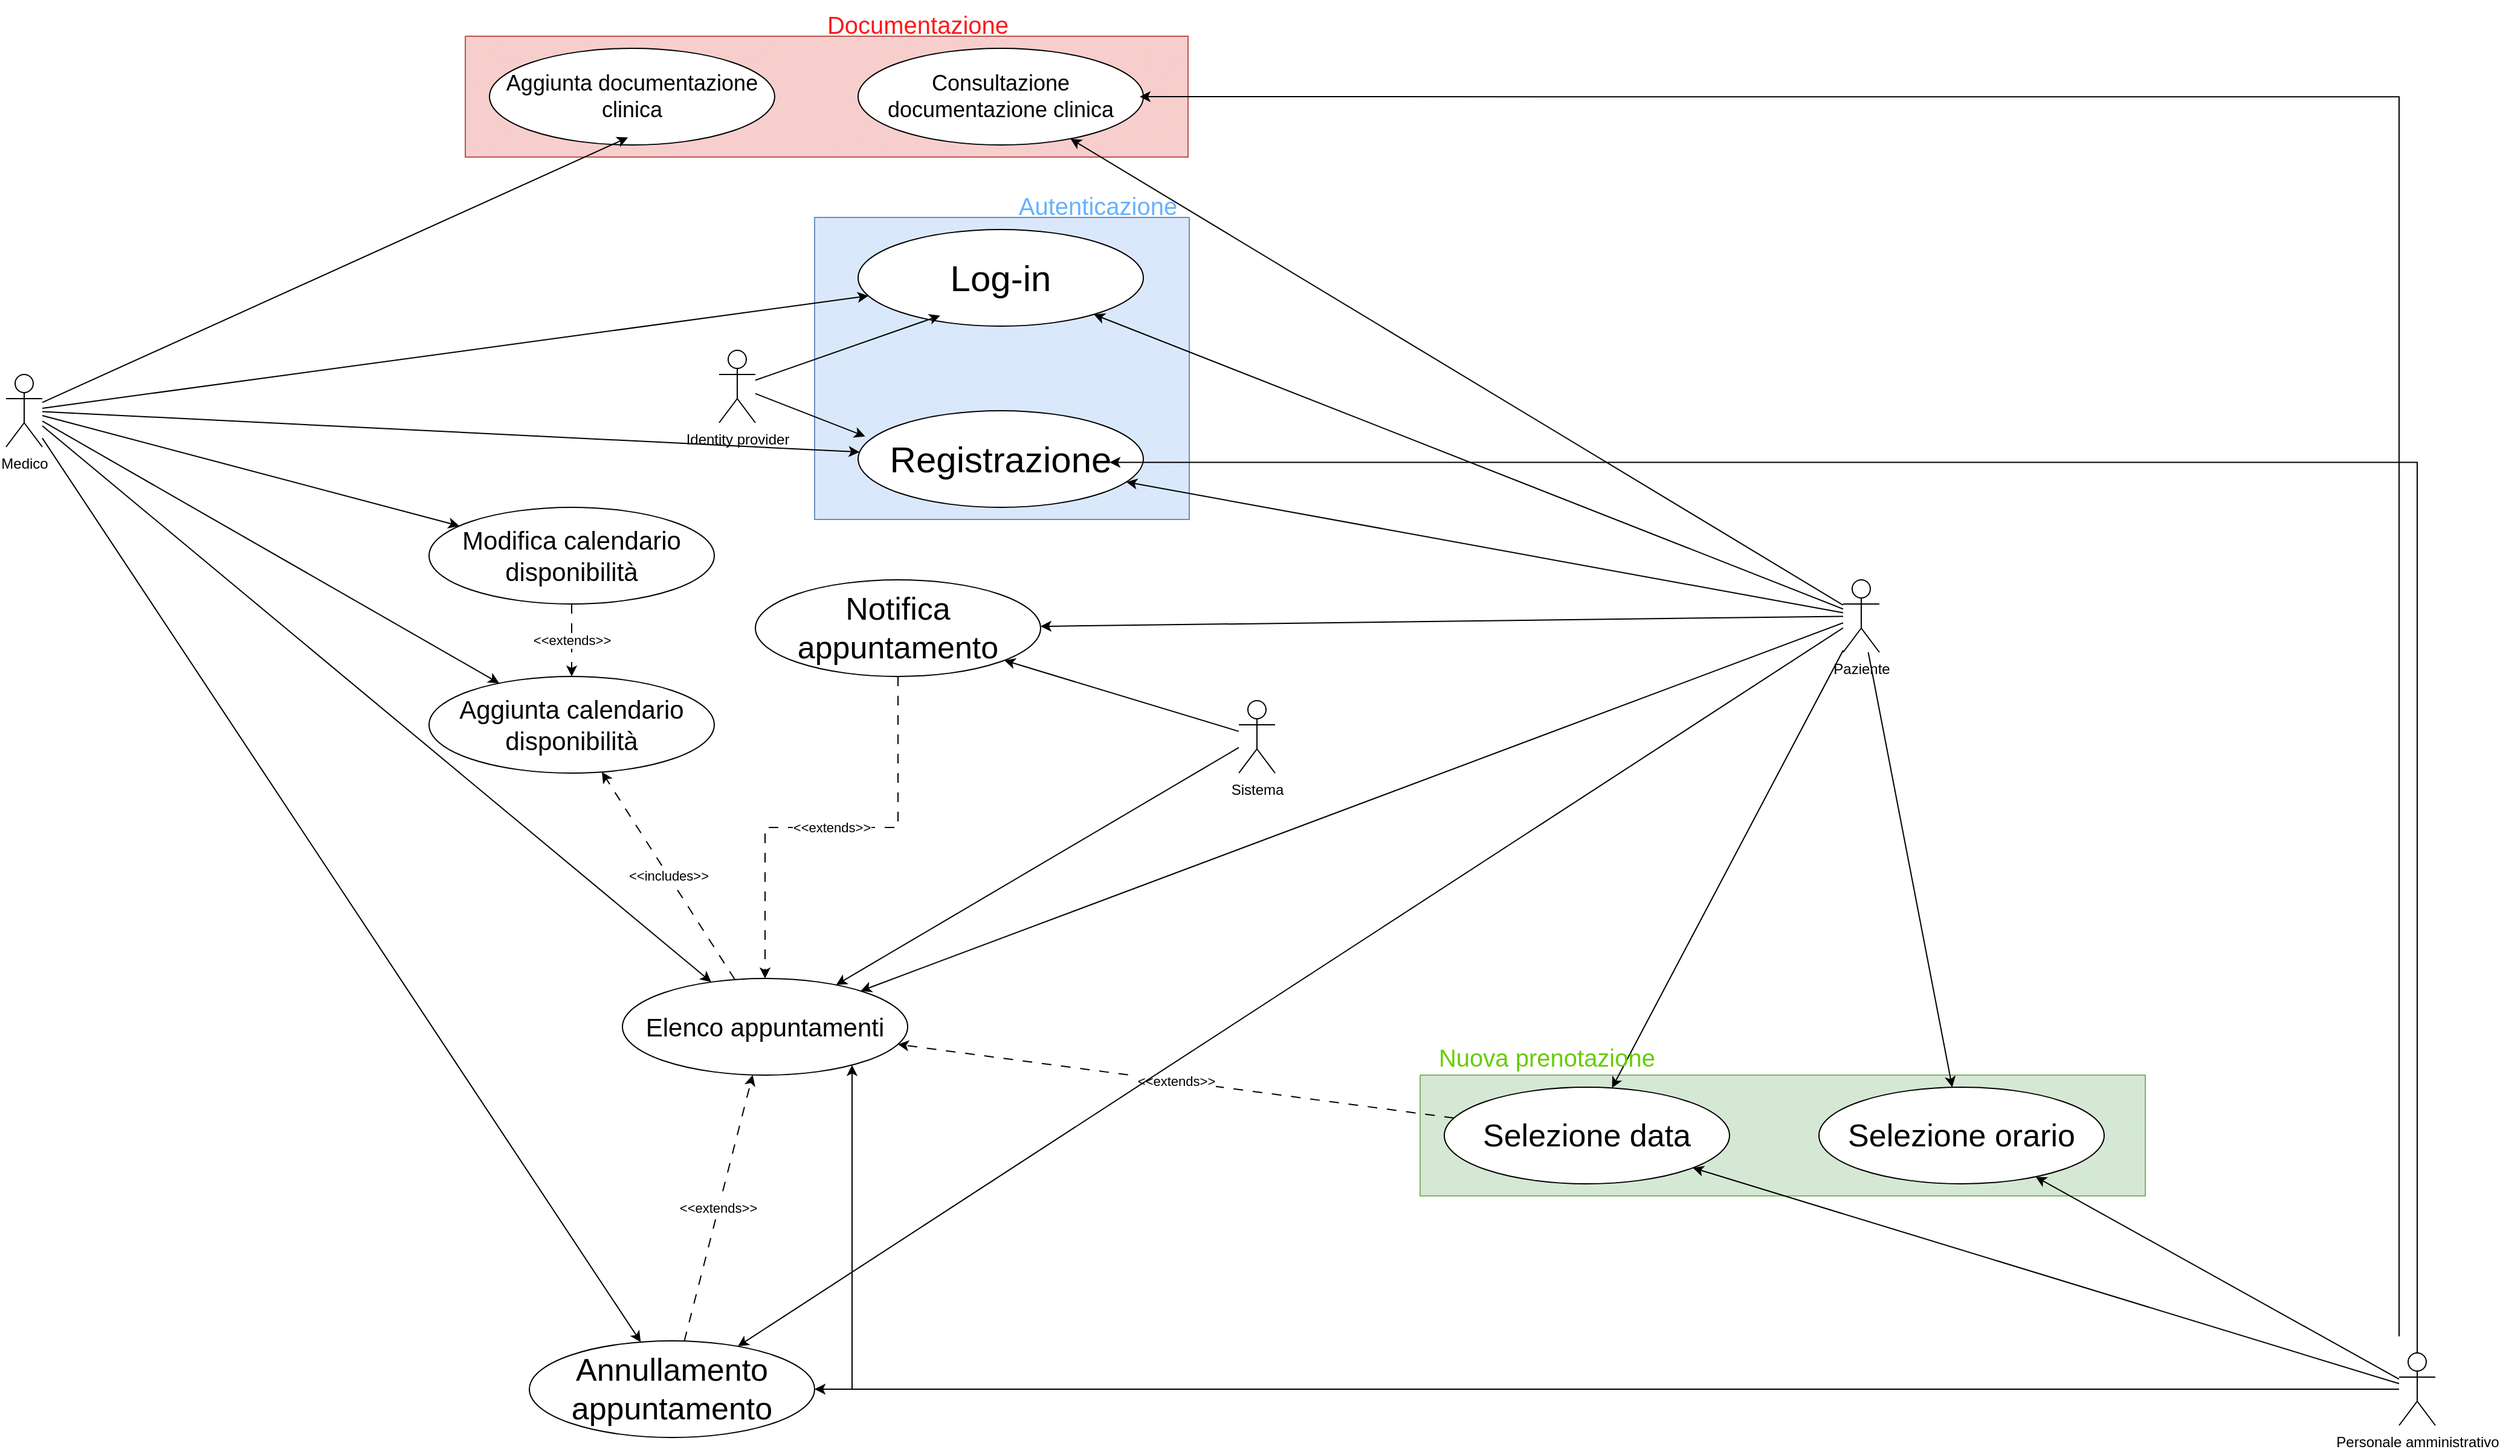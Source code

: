 <mxfile version="26.0.9" pages="5">
  <diagram name="caseUse" id="5YOeRWbkEh5e2hR78IlF">
    <mxGraphModel dx="3553" dy="2009" grid="1" gridSize="10" guides="1" tooltips="1" connect="1" arrows="1" fold="1" page="1" pageScale="1" pageWidth="827" pageHeight="1169" math="0" shadow="0">
      <root>
        <mxCell id="0" />
        <mxCell id="1" parent="0" />
        <mxCell id="IiBZoTL9Ih3Omkv4S0Ro-1" value="" style="verticalLabelPosition=bottom;verticalAlign=top;html=1;shape=mxgraph.basic.patternFillRect;fillStyle=diag;step=5;fillStrokeWidth=0.2;fillStrokeColor=#dddddd;fillColor=#dae8fc;strokeColor=#6c8ebf;direction=south;" parent="1" vertex="1">
          <mxGeometry x="259" y="180" width="310" height="250" as="geometry" />
        </mxCell>
        <mxCell id="IiBZoTL9Ih3Omkv4S0Ro-2" value="" style="verticalLabelPosition=bottom;verticalAlign=top;html=1;shape=mxgraph.basic.patternFillRect;fillStyle=diag;step=5;fillStrokeWidth=0.2;fillStrokeColor=#dddddd;fillColor=#f8cecc;strokeColor=#b85450;" parent="1" vertex="1">
          <mxGeometry x="-30" y="30" width="598" height="100" as="geometry" />
        </mxCell>
        <mxCell id="IiBZoTL9Ih3Omkv4S0Ro-3" value="" style="verticalLabelPosition=bottom;verticalAlign=top;html=1;shape=mxgraph.basic.patternFillRect;fillStyle=diag;step=5;fillStrokeWidth=0.2;fillStrokeColor=#dddddd;fillColor=#d5e8d4;strokeColor=#82b366;" parent="1" vertex="1">
          <mxGeometry x="760" y="890" width="600" height="100" as="geometry" />
        </mxCell>
        <mxCell id="IiBZoTL9Ih3Omkv4S0Ro-4" value="&lt;font style=&quot;font-size: 30px;&quot;&gt;Registrazione&lt;/font&gt;" style="ellipse;whiteSpace=wrap;html=1;" parent="1" vertex="1">
          <mxGeometry x="295" y="340" width="236" height="80" as="geometry" />
        </mxCell>
        <mxCell id="IiBZoTL9Ih3Omkv4S0Ro-5" value="&lt;font style=&quot;font-size: 30px;&quot;&gt;Log-in&lt;/font&gt;" style="ellipse;whiteSpace=wrap;html=1;" parent="1" vertex="1">
          <mxGeometry x="295" y="190" width="236" height="80" as="geometry" />
        </mxCell>
        <mxCell id="IiBZoTL9Ih3Omkv4S0Ro-6" value="&amp;lt;&amp;lt;extends&amp;gt;&amp;gt;" style="rounded=0;orthogonalLoop=1;jettySize=auto;html=1;dashed=1;dashPattern=8 8;" parent="1" source="IiBZoTL9Ih3Omkv4S0Ro-7" target="IiBZoTL9Ih3Omkv4S0Ro-17" edge="1">
          <mxGeometry relative="1" as="geometry" />
        </mxCell>
        <mxCell id="IiBZoTL9Ih3Omkv4S0Ro-7" value="&lt;font style=&quot;font-size: 26px;&quot;&gt;Selezione data&lt;/font&gt;" style="ellipse;whiteSpace=wrap;html=1;" parent="1" vertex="1">
          <mxGeometry x="780" y="900" width="236" height="80" as="geometry" />
        </mxCell>
        <mxCell id="IiBZoTL9Ih3Omkv4S0Ro-8" value="&lt;font style=&quot;font-size: 21px;&quot;&gt;Aggiunta calendario disponibilità&lt;/font&gt;" style="ellipse;whiteSpace=wrap;html=1;" parent="1" vertex="1">
          <mxGeometry x="-60" y="560" width="236" height="80" as="geometry" />
        </mxCell>
        <mxCell id="IiBZoTL9Ih3Omkv4S0Ro-9" value="&amp;lt;&amp;lt;extends&amp;gt;&amp;gt;" style="edgeStyle=orthogonalEdgeStyle;rounded=0;orthogonalLoop=1;jettySize=auto;html=1;dashed=1;dashPattern=8 8;" parent="1" source="IiBZoTL9Ih3Omkv4S0Ro-10" target="IiBZoTL9Ih3Omkv4S0Ro-8" edge="1">
          <mxGeometry relative="1" as="geometry" />
        </mxCell>
        <mxCell id="IiBZoTL9Ih3Omkv4S0Ro-10" value="&lt;font style=&quot;font-size: 21px;&quot;&gt;Modifica calendario disponibilità&lt;/font&gt;" style="ellipse;whiteSpace=wrap;html=1;" parent="1" vertex="1">
          <mxGeometry x="-60" y="420" width="236" height="80" as="geometry" />
        </mxCell>
        <mxCell id="IiBZoTL9Ih3Omkv4S0Ro-11" value="&amp;lt;&amp;lt;extends&amp;gt;&amp;gt;" style="rounded=0;orthogonalLoop=1;jettySize=auto;html=1;dashed=1;dashPattern=8 8;" parent="1" source="IiBZoTL9Ih3Omkv4S0Ro-12" target="IiBZoTL9Ih3Omkv4S0Ro-17" edge="1">
          <mxGeometry relative="1" as="geometry" />
        </mxCell>
        <mxCell id="IiBZoTL9Ih3Omkv4S0Ro-12" value="&lt;font style=&quot;font-size: 26px;&quot;&gt;Annullamento appuntamento&lt;/font&gt;" style="ellipse;whiteSpace=wrap;html=1;" parent="1" vertex="1">
          <mxGeometry x="23" y="1110" width="236" height="80" as="geometry" />
        </mxCell>
        <mxCell id="IiBZoTL9Ih3Omkv4S0Ro-13" value="&lt;font style=&quot;font-size: 18px;&quot;&gt;Consultazione documentazione clinica&lt;/font&gt;" style="ellipse;whiteSpace=wrap;html=1;" parent="1" vertex="1">
          <mxGeometry x="295" y="40" width="236" height="80" as="geometry" />
        </mxCell>
        <mxCell id="IiBZoTL9Ih3Omkv4S0Ro-14" value="&amp;lt;&amp;lt;extends&amp;gt;&amp;gt;" style="edgeStyle=orthogonalEdgeStyle;rounded=0;orthogonalLoop=1;jettySize=auto;html=1;dashed=1;dashPattern=8 8;" parent="1" source="IiBZoTL9Ih3Omkv4S0Ro-15" target="IiBZoTL9Ih3Omkv4S0Ro-17" edge="1">
          <mxGeometry relative="1" as="geometry" />
        </mxCell>
        <mxCell id="IiBZoTL9Ih3Omkv4S0Ro-15" value="&lt;font style=&quot;font-size: 26px;&quot;&gt;Notifica appuntamento&lt;/font&gt;" style="ellipse;whiteSpace=wrap;html=1;" parent="1" vertex="1">
          <mxGeometry x="210" y="480" width="236" height="80" as="geometry" />
        </mxCell>
        <mxCell id="IiBZoTL9Ih3Omkv4S0Ro-16" value="&amp;lt;&amp;lt;includes&amp;gt;&amp;gt;" style="rounded=0;orthogonalLoop=1;jettySize=auto;html=1;dashed=1;dashPattern=8 8;" parent="1" source="IiBZoTL9Ih3Omkv4S0Ro-17" target="IiBZoTL9Ih3Omkv4S0Ro-8" edge="1">
          <mxGeometry relative="1" as="geometry" />
        </mxCell>
        <mxCell id="IiBZoTL9Ih3Omkv4S0Ro-17" value="&lt;font style=&quot;font-size: 21px;&quot;&gt;Elenco appuntamenti&lt;/font&gt;" style="ellipse;whiteSpace=wrap;html=1;" parent="1" vertex="1">
          <mxGeometry x="100" y="810" width="236" height="80" as="geometry" />
        </mxCell>
        <mxCell id="IiBZoTL9Ih3Omkv4S0Ro-18" value="&lt;font style=&quot;font-size: 26px;&quot;&gt;Selezione orario&lt;/font&gt;" style="ellipse;whiteSpace=wrap;html=1;" parent="1" vertex="1">
          <mxGeometry x="1090" y="900" width="236" height="80" as="geometry" />
        </mxCell>
        <mxCell id="IiBZoTL9Ih3Omkv4S0Ro-19" style="rounded=0;orthogonalLoop=1;jettySize=auto;html=1;" parent="1" source="IiBZoTL9Ih3Omkv4S0Ro-27" target="IiBZoTL9Ih3Omkv4S0Ro-18" edge="1">
          <mxGeometry relative="1" as="geometry" />
        </mxCell>
        <mxCell id="IiBZoTL9Ih3Omkv4S0Ro-20" style="rounded=0;orthogonalLoop=1;jettySize=auto;html=1;" parent="1" source="IiBZoTL9Ih3Omkv4S0Ro-27" target="IiBZoTL9Ih3Omkv4S0Ro-7" edge="1">
          <mxGeometry relative="1" as="geometry" />
        </mxCell>
        <mxCell id="IiBZoTL9Ih3Omkv4S0Ro-21" style="rounded=0;orthogonalLoop=1;jettySize=auto;html=1;" parent="1" source="IiBZoTL9Ih3Omkv4S0Ro-27" target="IiBZoTL9Ih3Omkv4S0Ro-15" edge="1">
          <mxGeometry relative="1" as="geometry" />
        </mxCell>
        <mxCell id="IiBZoTL9Ih3Omkv4S0Ro-22" style="rounded=0;orthogonalLoop=1;jettySize=auto;html=1;" parent="1" source="IiBZoTL9Ih3Omkv4S0Ro-27" target="IiBZoTL9Ih3Omkv4S0Ro-4" edge="1">
          <mxGeometry relative="1" as="geometry" />
        </mxCell>
        <mxCell id="IiBZoTL9Ih3Omkv4S0Ro-23" style="rounded=0;orthogonalLoop=1;jettySize=auto;html=1;" parent="1" source="IiBZoTL9Ih3Omkv4S0Ro-27" target="IiBZoTL9Ih3Omkv4S0Ro-5" edge="1">
          <mxGeometry relative="1" as="geometry" />
        </mxCell>
        <mxCell id="IiBZoTL9Ih3Omkv4S0Ro-24" style="rounded=0;orthogonalLoop=1;jettySize=auto;html=1;" parent="1" source="IiBZoTL9Ih3Omkv4S0Ro-27" target="IiBZoTL9Ih3Omkv4S0Ro-13" edge="1">
          <mxGeometry relative="1" as="geometry" />
        </mxCell>
        <mxCell id="IiBZoTL9Ih3Omkv4S0Ro-25" style="rounded=0;orthogonalLoop=1;jettySize=auto;html=1;" parent="1" source="IiBZoTL9Ih3Omkv4S0Ro-27" target="IiBZoTL9Ih3Omkv4S0Ro-17" edge="1">
          <mxGeometry relative="1" as="geometry" />
        </mxCell>
        <mxCell id="IiBZoTL9Ih3Omkv4S0Ro-26" style="rounded=0;orthogonalLoop=1;jettySize=auto;html=1;" parent="1" source="IiBZoTL9Ih3Omkv4S0Ro-27" target="IiBZoTL9Ih3Omkv4S0Ro-12" edge="1">
          <mxGeometry relative="1" as="geometry" />
        </mxCell>
        <mxCell id="IiBZoTL9Ih3Omkv4S0Ro-27" value="Paziente" style="shape=umlActor;verticalLabelPosition=bottom;verticalAlign=top;html=1;outlineConnect=0;" parent="1" vertex="1">
          <mxGeometry x="1110" y="480" width="30" height="60" as="geometry" />
        </mxCell>
        <mxCell id="IiBZoTL9Ih3Omkv4S0Ro-28" style="rounded=0;orthogonalLoop=1;jettySize=auto;html=1;" parent="1" source="IiBZoTL9Ih3Omkv4S0Ro-36" target="IiBZoTL9Ih3Omkv4S0Ro-17" edge="1">
          <mxGeometry relative="1" as="geometry" />
        </mxCell>
        <mxCell id="IiBZoTL9Ih3Omkv4S0Ro-29" style="rounded=0;orthogonalLoop=1;jettySize=auto;html=1;" parent="1" source="IiBZoTL9Ih3Omkv4S0Ro-36" target="IiBZoTL9Ih3Omkv4S0Ro-8" edge="1">
          <mxGeometry relative="1" as="geometry" />
        </mxCell>
        <mxCell id="IiBZoTL9Ih3Omkv4S0Ro-30" style="rounded=0;orthogonalLoop=1;jettySize=auto;html=1;" parent="1" source="IiBZoTL9Ih3Omkv4S0Ro-36" target="IiBZoTL9Ih3Omkv4S0Ro-10" edge="1">
          <mxGeometry relative="1" as="geometry" />
        </mxCell>
        <mxCell id="IiBZoTL9Ih3Omkv4S0Ro-31" style="rounded=0;orthogonalLoop=1;jettySize=auto;html=1;" parent="1" source="IiBZoTL9Ih3Omkv4S0Ro-36" target="IiBZoTL9Ih3Omkv4S0Ro-4" edge="1">
          <mxGeometry relative="1" as="geometry" />
        </mxCell>
        <mxCell id="IiBZoTL9Ih3Omkv4S0Ro-32" style="rounded=0;orthogonalLoop=1;jettySize=auto;html=1;" parent="1" source="IiBZoTL9Ih3Omkv4S0Ro-36" target="IiBZoTL9Ih3Omkv4S0Ro-5" edge="1">
          <mxGeometry relative="1" as="geometry" />
        </mxCell>
        <mxCell id="IiBZoTL9Ih3Omkv4S0Ro-34" style="rounded=0;orthogonalLoop=1;jettySize=auto;html=1;" parent="1" source="IiBZoTL9Ih3Omkv4S0Ro-36" target="IiBZoTL9Ih3Omkv4S0Ro-12" edge="1">
          <mxGeometry relative="1" as="geometry" />
        </mxCell>
        <mxCell id="IiBZoTL9Ih3Omkv4S0Ro-36" value="Medico" style="shape=umlActor;verticalLabelPosition=bottom;verticalAlign=top;html=1;outlineConnect=0;" parent="1" vertex="1">
          <mxGeometry x="-410" y="310" width="30" height="60" as="geometry" />
        </mxCell>
        <mxCell id="IiBZoTL9Ih3Omkv4S0Ro-37" style="rounded=0;orthogonalLoop=1;jettySize=auto;html=1;" parent="1" source="IiBZoTL9Ih3Omkv4S0Ro-39" target="IiBZoTL9Ih3Omkv4S0Ro-12" edge="1">
          <mxGeometry relative="1" as="geometry">
            <mxPoint x="530" y="1030" as="targetPoint" />
          </mxGeometry>
        </mxCell>
        <mxCell id="IiBZoTL9Ih3Omkv4S0Ro-38" style="rounded=0;orthogonalLoop=1;jettySize=auto;html=1;edgeStyle=orthogonalEdgeStyle;" parent="1" source="IiBZoTL9Ih3Omkv4S0Ro-39" target="IiBZoTL9Ih3Omkv4S0Ro-17" edge="1">
          <mxGeometry relative="1" as="geometry">
            <Array as="points">
              <mxPoint x="290" y="1150" />
            </Array>
          </mxGeometry>
        </mxCell>
        <mxCell id="IiBZoTL9Ih3Omkv4S0Ro-39" value="Personale amministrativo" style="shape=umlActor;verticalLabelPosition=bottom;verticalAlign=top;html=1;outlineConnect=0;" parent="1" vertex="1">
          <mxGeometry x="1570" y="1120" width="30" height="60" as="geometry" />
        </mxCell>
        <mxCell id="IiBZoTL9Ih3Omkv4S0Ro-42" value="Identity provider" style="shape=umlActor;verticalLabelPosition=bottom;verticalAlign=top;html=1;outlineConnect=0;" parent="1" vertex="1">
          <mxGeometry x="180" y="290" width="30" height="60" as="geometry" />
        </mxCell>
        <mxCell id="IiBZoTL9Ih3Omkv4S0Ro-43" value="&lt;font style=&quot;color: rgb(102, 204, 0); font-size: 20px;&quot;&gt;Nuova prenotazione&lt;/font&gt;" style="text;html=1;align=center;verticalAlign=middle;whiteSpace=wrap;rounded=0;" parent="1" vertex="1">
          <mxGeometry x="760" y="860" width="210" height="30" as="geometry" />
        </mxCell>
        <mxCell id="IiBZoTL9Ih3Omkv4S0Ro-44" style="rounded=0;orthogonalLoop=1;jettySize=auto;html=1;" parent="1" source="IiBZoTL9Ih3Omkv4S0Ro-46" target="IiBZoTL9Ih3Omkv4S0Ro-15" edge="1">
          <mxGeometry relative="1" as="geometry" />
        </mxCell>
        <mxCell id="IiBZoTL9Ih3Omkv4S0Ro-45" style="rounded=0;orthogonalLoop=1;jettySize=auto;html=1;" parent="1" source="IiBZoTL9Ih3Omkv4S0Ro-46" target="IiBZoTL9Ih3Omkv4S0Ro-17" edge="1">
          <mxGeometry relative="1" as="geometry" />
        </mxCell>
        <mxCell id="IiBZoTL9Ih3Omkv4S0Ro-46" value="Sistema" style="shape=umlActor;verticalLabelPosition=bottom;verticalAlign=top;html=1;outlineConnect=0;" parent="1" vertex="1">
          <mxGeometry x="610" y="580" width="30" height="60" as="geometry" />
        </mxCell>
        <mxCell id="IiBZoTL9Ih3Omkv4S0Ro-47" value="&lt;font style=&quot;font-size: 20px; color: rgb(255, 24, 24);&quot;&gt;Documentazione&lt;/font&gt;" style="text;html=1;align=center;verticalAlign=middle;resizable=0;points=[];autosize=1;strokeColor=none;fillColor=none;" parent="1" vertex="1">
          <mxGeometry x="259" width="170" height="40" as="geometry" />
        </mxCell>
        <mxCell id="IiBZoTL9Ih3Omkv4S0Ro-48" value="&lt;font style=&quot;font-size: 20px; color: rgb(102, 178, 255);&quot;&gt;Autenticazione&lt;/font&gt;" style="text;html=1;align=center;verticalAlign=middle;resizable=0;points=[];autosize=1;strokeColor=none;fillColor=none;" parent="1" vertex="1">
          <mxGeometry x="418" y="150" width="150" height="40" as="geometry" />
        </mxCell>
        <mxCell id="IiBZoTL9Ih3Omkv4S0Ro-49" style="rounded=0;orthogonalLoop=1;jettySize=auto;html=1;" parent="1" source="IiBZoTL9Ih3Omkv4S0Ro-39" target="IiBZoTL9Ih3Omkv4S0Ro-7" edge="1">
          <mxGeometry relative="1" as="geometry" />
        </mxCell>
        <mxCell id="IiBZoTL9Ih3Omkv4S0Ro-50" style="rounded=0;orthogonalLoop=1;jettySize=auto;html=1;" parent="1" source="IiBZoTL9Ih3Omkv4S0Ro-39" target="IiBZoTL9Ih3Omkv4S0Ro-18" edge="1">
          <mxGeometry relative="1" as="geometry" />
        </mxCell>
        <mxCell id="a36QPtcqqqpkwYmkudjj-1" style="rounded=0;orthogonalLoop=1;jettySize=auto;html=1;entryX=0.811;entryY=0.213;entryDx=0;entryDy=0;entryPerimeter=0;edgeStyle=orthogonalEdgeStyle;" edge="1" parent="1" source="IiBZoTL9Ih3Omkv4S0Ro-39" target="IiBZoTL9Ih3Omkv4S0Ro-1">
          <mxGeometry relative="1" as="geometry">
            <Array as="points">
              <mxPoint x="1585" y="383" />
            </Array>
          </mxGeometry>
        </mxCell>
        <mxCell id="a36QPtcqqqpkwYmkudjj-2" value="&lt;font style=&quot;font-size: 18px;&quot;&gt;Aggiunta documentazione clinica&lt;/font&gt;" style="ellipse;whiteSpace=wrap;html=1;" vertex="1" parent="1">
          <mxGeometry x="-10" y="40" width="236" height="80" as="geometry" />
        </mxCell>
        <mxCell id="a36QPtcqqqpkwYmkudjj-3" style="rounded=0;orthogonalLoop=1;jettySize=auto;html=1;entryX=0.225;entryY=0.838;entryDx=0;entryDy=0;entryPerimeter=0;" edge="1" parent="1" source="IiBZoTL9Ih3Omkv4S0Ro-36" target="IiBZoTL9Ih3Omkv4S0Ro-2">
          <mxGeometry relative="1" as="geometry" />
        </mxCell>
        <mxCell id="a36QPtcqqqpkwYmkudjj-4" style="rounded=0;orthogonalLoop=1;jettySize=auto;html=1;entryX=0.933;entryY=0.638;entryDx=0;entryDy=0;entryPerimeter=0;edgeStyle=orthogonalEdgeStyle;" edge="1" parent="1">
          <mxGeometry relative="1" as="geometry">
            <mxPoint x="1570" y="1106.25" as="sourcePoint" />
            <mxPoint x="527.934" y="80.05" as="targetPoint" />
            <Array as="points">
              <mxPoint x="1570" y="80.25" />
            </Array>
          </mxGeometry>
        </mxCell>
        <mxCell id="a36QPtcqqqpkwYmkudjj-5" style="rounded=0;orthogonalLoop=1;jettySize=auto;html=1;entryX=0.325;entryY=0.665;entryDx=0;entryDy=0;entryPerimeter=0;" edge="1" parent="1" source="IiBZoTL9Ih3Omkv4S0Ro-42" target="IiBZoTL9Ih3Omkv4S0Ro-1">
          <mxGeometry relative="1" as="geometry" />
        </mxCell>
        <mxCell id="a36QPtcqqqpkwYmkudjj-6" style="rounded=0;orthogonalLoop=1;jettySize=auto;html=1;entryX=0.725;entryY=0.865;entryDx=0;entryDy=0;entryPerimeter=0;" edge="1" parent="1" source="IiBZoTL9Ih3Omkv4S0Ro-42" target="IiBZoTL9Ih3Omkv4S0Ro-1">
          <mxGeometry relative="1" as="geometry" />
        </mxCell>
      </root>
    </mxGraphModel>
  </diagram>
  <diagram id="WIKCi4djFAxLHXfYwHIS" name="activity">
    <mxGraphModel dx="909" dy="670" grid="1" gridSize="10" guides="1" tooltips="1" connect="1" arrows="1" fold="1" page="1" pageScale="1" pageWidth="827" pageHeight="1169" math="0" shadow="0">
      <root>
        <mxCell id="0" />
        <mxCell id="1" parent="0" />
        <mxCell id="lN5mJxRj0c41v325KLlF-1" value="" style="ellipse;html=1;shape=endState;fillColor=#000000;strokeColor=#ff0000;" parent="1" vertex="1">
          <mxGeometry x="399" y="870" width="30" height="30" as="geometry" />
        </mxCell>
        <mxCell id="lN5mJxRj0c41v325KLlF-13" style="edgeStyle=orthogonalEdgeStyle;rounded=0;orthogonalLoop=1;jettySize=auto;html=1;" parent="1" source="lN5mJxRj0c41v325KLlF-2" target="lN5mJxRj0c41v325KLlF-6" edge="1">
          <mxGeometry relative="1" as="geometry" />
        </mxCell>
        <mxCell id="lN5mJxRj0c41v325KLlF-2" value="" style="ellipse;whiteSpace=wrap;html=1;aspect=fixed;fillColor=#121212;" parent="1" vertex="1">
          <mxGeometry x="394" y="20" width="40" height="40" as="geometry" />
        </mxCell>
        <mxCell id="Imr9dXAwWvYsbVITEzBs-4" style="edgeStyle=orthogonalEdgeStyle;rounded=0;orthogonalLoop=1;jettySize=auto;html=1;" parent="1" source="lN5mJxRj0c41v325KLlF-3" target="lN5mJxRj0c41v325KLlF-4" edge="1">
          <mxGeometry relative="1" as="geometry" />
        </mxCell>
        <mxCell id="lN5mJxRj0c41v325KLlF-3" value="Il paziente seleziona il giorno" style="rounded=1;whiteSpace=wrap;html=1;" parent="1" vertex="1">
          <mxGeometry x="250" y="340" width="120" height="60" as="geometry" />
        </mxCell>
        <mxCell id="c-W3g0mMUed1CyUuYEVV-2" style="edgeStyle=orthogonalEdgeStyle;rounded=0;orthogonalLoop=1;jettySize=auto;html=1;" parent="1" source="lN5mJxRj0c41v325KLlF-4" target="VDbunXPLNi4-CAyuDN5e-5" edge="1">
          <mxGeometry relative="1" as="geometry">
            <mxPoint x="309.957" y="530" as="targetPoint" />
          </mxGeometry>
        </mxCell>
        <mxCell id="lN5mJxRj0c41v325KLlF-4" value="Il paziente seleziona l&#39;orario" style="rounded=1;whiteSpace=wrap;html=1;" parent="1" vertex="1">
          <mxGeometry x="250" y="435" width="120" height="60" as="geometry" />
        </mxCell>
        <mxCell id="lN5mJxRj0c41v325KLlF-11" style="edgeStyle=orthogonalEdgeStyle;rounded=0;orthogonalLoop=1;jettySize=auto;html=1;" parent="1" source="lN5mJxRj0c41v325KLlF-6" target="lN5mJxRj0c41v325KLlF-9" edge="1">
          <mxGeometry relative="1" as="geometry" />
        </mxCell>
        <mxCell id="lN5mJxRj0c41v325KLlF-12" style="edgeStyle=orthogonalEdgeStyle;rounded=0;orthogonalLoop=1;jettySize=auto;html=1;" parent="1" source="lN5mJxRj0c41v325KLlF-6" target="lN5mJxRj0c41v325KLlF-10" edge="1">
          <mxGeometry relative="1" as="geometry" />
        </mxCell>
        <mxCell id="lN5mJxRj0c41v325KLlF-6" value="" style="rhombus;whiteSpace=wrap;html=1;" parent="1" vertex="1">
          <mxGeometry x="394" y="100" width="40" height="40" as="geometry" />
        </mxCell>
        <mxCell id="lN5mJxRj0c41v325KLlF-8" value="&lt;font style=&quot;font-size: 15px;&quot;&gt;Il paziente si autentica con Identità Digitale&lt;/font&gt;" style="text;html=1;align=center;verticalAlign=middle;resizable=0;points=[];autosize=1;strokeColor=none;fillColor=none;" parent="1" vertex="1">
          <mxGeometry x="420" y="90" width="310" height="30" as="geometry" />
        </mxCell>
        <mxCell id="c0_ziPHKOkwVHyMAL3EX-1" style="edgeStyle=orthogonalEdgeStyle;rounded=0;orthogonalLoop=1;jettySize=auto;html=1;" parent="1" target="Imr9dXAwWvYsbVITEzBs-1" edge="1">
          <mxGeometry relative="1" as="geometry">
            <mxPoint x="310" y="210" as="sourcePoint" />
          </mxGeometry>
        </mxCell>
        <mxCell id="lN5mJxRj0c41v325KLlF-9" value="Il paziente si autentica" style="rounded=1;whiteSpace=wrap;html=1;" parent="1" vertex="1">
          <mxGeometry x="250" y="160" width="120" height="60" as="geometry" />
        </mxCell>
        <mxCell id="lN5mJxRj0c41v325KLlF-21" style="edgeStyle=orthogonalEdgeStyle;rounded=0;orthogonalLoop=1;jettySize=auto;html=1;" parent="1" source="lN5mJxRj0c41v325KLlF-10" edge="1">
          <mxGeometry relative="1" as="geometry">
            <mxPoint x="420" y="80" as="targetPoint" />
            <Array as="points">
              <mxPoint x="730" y="190" />
              <mxPoint x="730" y="80" />
              <mxPoint x="421" y="80" />
            </Array>
          </mxGeometry>
        </mxCell>
        <mxCell id="lN5mJxRj0c41v325KLlF-10" value="Il paziente non si autentica" style="rounded=1;whiteSpace=wrap;html=1;" parent="1" vertex="1">
          <mxGeometry x="460" y="160" width="120" height="60" as="geometry" />
        </mxCell>
        <mxCell id="Imr9dXAwWvYsbVITEzBs-3" style="edgeStyle=orthogonalEdgeStyle;rounded=0;orthogonalLoop=1;jettySize=auto;html=1;" parent="1" source="Imr9dXAwWvYsbVITEzBs-1" target="lN5mJxRj0c41v325KLlF-3" edge="1">
          <mxGeometry relative="1" as="geometry" />
        </mxCell>
        <mxCell id="Imr9dXAwWvYsbVITEzBs-1" value="Il paziente consulta il calendario del medico" style="rounded=1;whiteSpace=wrap;html=1;" parent="1" vertex="1">
          <mxGeometry x="250" y="250" width="120" height="60" as="geometry" />
        </mxCell>
        <mxCell id="VDbunXPLNi4-CAyuDN5e-14" style="edgeStyle=orthogonalEdgeStyle;rounded=0;orthogonalLoop=1;jettySize=auto;html=1;" parent="1" source="VDbunXPLNi4-CAyuDN5e-5" target="VDbunXPLNi4-CAyuDN5e-9" edge="1">
          <mxGeometry relative="1" as="geometry" />
        </mxCell>
        <mxCell id="VDbunXPLNi4-CAyuDN5e-15" style="edgeStyle=orthogonalEdgeStyle;rounded=0;orthogonalLoop=1;jettySize=auto;html=1;" parent="1" source="VDbunXPLNi4-CAyuDN5e-5" target="VDbunXPLNi4-CAyuDN5e-8" edge="1">
          <mxGeometry relative="1" as="geometry" />
        </mxCell>
        <mxCell id="VDbunXPLNi4-CAyuDN5e-5" value="" style="rhombus;whiteSpace=wrap;html=1;" parent="1" vertex="1">
          <mxGeometry x="290" y="530" width="40" height="40" as="geometry" />
        </mxCell>
        <mxCell id="VDbunXPLNi4-CAyuDN5e-7" value="&lt;font style=&quot;font-size: 15px;&quot;&gt;Il paziente conferma i dati inseriti&lt;/font&gt;" style="text;html=1;align=center;verticalAlign=middle;resizable=0;points=[];autosize=1;strokeColor=none;fillColor=none;" parent="1" vertex="1">
          <mxGeometry x="310" y="520" width="240" height="30" as="geometry" />
        </mxCell>
        <mxCell id="vLS-F71bEKlJjNgjUZ2b-3" style="edgeStyle=orthogonalEdgeStyle;rounded=0;orthogonalLoop=1;jettySize=auto;html=1;" parent="1" source="VDbunXPLNi4-CAyuDN5e-8" edge="1">
          <mxGeometry relative="1" as="geometry">
            <mxPoint x="414.077" y="670.077" as="targetPoint" />
          </mxGeometry>
        </mxCell>
        <mxCell id="VDbunXPLNi4-CAyuDN5e-8" value="I dati sono corretti" style="rounded=1;whiteSpace=wrap;html=1;" parent="1" vertex="1">
          <mxGeometry x="354" y="580" width="120" height="60" as="geometry" />
        </mxCell>
        <mxCell id="VDbunXPLNi4-CAyuDN5e-13" style="edgeStyle=orthogonalEdgeStyle;rounded=0;orthogonalLoop=1;jettySize=auto;html=1;" parent="1" source="VDbunXPLNi4-CAyuDN5e-9" edge="1">
          <mxGeometry relative="1" as="geometry">
            <mxPoint x="310" y="320" as="targetPoint" />
            <Array as="points">
              <mxPoint x="120" y="610" />
              <mxPoint x="120" y="320" />
              <mxPoint x="310" y="320" />
            </Array>
          </mxGeometry>
        </mxCell>
        <mxCell id="VDbunXPLNi4-CAyuDN5e-9" value="I dati non sono corretti" style="rounded=1;whiteSpace=wrap;html=1;" parent="1" vertex="1">
          <mxGeometry x="150" y="580" width="120" height="60" as="geometry" />
        </mxCell>
        <mxCell id="H3O31gi592Egz73XH0jl-3" style="edgeStyle=orthogonalEdgeStyle;rounded=0;orthogonalLoop=1;jettySize=auto;html=1;entryX=0.5;entryY=0;entryDx=0;entryDy=0;" edge="1" parent="1" source="H3O31gi592Egz73XH0jl-1" target="H3O31gi592Egz73XH0jl-2">
          <mxGeometry relative="1" as="geometry" />
        </mxCell>
        <mxCell id="H3O31gi592Egz73XH0jl-1" value="Prenotazione andata a buon fine" style="rounded=1;whiteSpace=wrap;html=1;" vertex="1" parent="1">
          <mxGeometry x="354" y="670" width="120" height="60" as="geometry" />
        </mxCell>
        <mxCell id="H3O31gi592Egz73XH0jl-4" style="edgeStyle=orthogonalEdgeStyle;rounded=0;orthogonalLoop=1;jettySize=auto;html=1;entryX=0.5;entryY=0;entryDx=0;entryDy=0;" edge="1" parent="1" source="H3O31gi592Egz73XH0jl-2" target="lN5mJxRj0c41v325KLlF-1">
          <mxGeometry relative="1" as="geometry" />
        </mxCell>
        <mxCell id="H3O31gi592Egz73XH0jl-2" value="Il sistema invia la notifica di conferma al cliente" style="rounded=1;whiteSpace=wrap;html=1;" vertex="1" parent="1">
          <mxGeometry x="354" y="760" width="120" height="60" as="geometry" />
        </mxCell>
      </root>
    </mxGraphModel>
  </diagram>
  <diagram id="haw745c3QgYH6Dh_yxL6" name="swimLane">
    <mxGraphModel dx="1193" dy="879" grid="1" gridSize="10" guides="1" tooltips="1" connect="1" arrows="1" fold="1" page="1" pageScale="1" pageWidth="827" pageHeight="1169" math="0" shadow="0">
      <root>
        <mxCell id="0" />
        <mxCell id="1" parent="0" />
        <mxCell id="8J_Cu1pc-unevEIgGhiB-33" value="" style="verticalLabelPosition=bottom;verticalAlign=top;html=1;shape=mxgraph.basic.patternFillRect;fillStyle=diag;step=5;fillStrokeWidth=0.2;fillStrokeColor=#dddddd;fillColor=#ffe6cc;strokeColor=#d79b00;" parent="1" vertex="1">
          <mxGeometry y="60" width="280" height="1100" as="geometry" />
        </mxCell>
        <mxCell id="8J_Cu1pc-unevEIgGhiB-34" value="" style="verticalLabelPosition=bottom;verticalAlign=top;html=1;shape=mxgraph.basic.patternFillRect;fillStyle=diag;step=5;fillStrokeWidth=0.2;fillStrokeColor=#dddddd;fillColor=#fff2cc;strokeColor=#d6b656;" parent="1" vertex="1">
          <mxGeometry x="250" y="60" width="340" height="1100" as="geometry" />
        </mxCell>
        <mxCell id="8J_Cu1pc-unevEIgGhiB-36" value="" style="verticalLabelPosition=bottom;verticalAlign=top;html=1;shape=mxgraph.basic.patternFillRect;fillStyle=diag;step=5;fillStrokeWidth=0.2;fillStrokeColor=#dddddd;fillColor=#dae8fc;strokeColor=#6c8ebf;" parent="1" vertex="1">
          <mxGeometry x="587" y="60" width="463" height="1100" as="geometry" />
        </mxCell>
        <mxCell id="8J_Cu1pc-unevEIgGhiB-28" value="&lt;font style=&quot;font-size: 30px;&quot;&gt;Sistema&lt;/font&gt;" style="rounded=0;whiteSpace=wrap;html=1;fillColor=#ffe6cc;strokeColor=#d79b00;" parent="1" vertex="1">
          <mxGeometry width="250" height="60" as="geometry" />
        </mxCell>
        <mxCell id="8J_Cu1pc-unevEIgGhiB-29" value="&lt;font style=&quot;font-size: 30px;&quot;&gt;Paziente&lt;/font&gt;" style="rounded=0;whiteSpace=wrap;html=1;fillColor=#fff2cc;strokeColor=#d6b656;" parent="1" vertex="1">
          <mxGeometry x="250" width="340" height="60" as="geometry" />
        </mxCell>
        <mxCell id="8J_Cu1pc-unevEIgGhiB-32" value="&lt;font style=&quot;font-size: 30px;&quot;&gt;Identity provider&lt;/font&gt;" style="rounded=0;whiteSpace=wrap;html=1;fillColor=#dae8fc;strokeColor=#6c8ebf;" parent="1" vertex="1">
          <mxGeometry x="587" width="463" height="60" as="geometry" />
        </mxCell>
        <mxCell id="8J_Cu1pc-unevEIgGhiB-37" value="" style="ellipse;html=1;shape=endState;fillColor=#000000;strokeColor=#ff0000;" parent="1" vertex="1">
          <mxGeometry x="390" y="1080" width="30" height="30" as="geometry" />
        </mxCell>
        <mxCell id="8J_Cu1pc-unevEIgGhiB-38" style="edgeStyle=orthogonalEdgeStyle;rounded=0;orthogonalLoop=1;jettySize=auto;html=1;" parent="1" source="8J_Cu1pc-unevEIgGhiB-39" target="8J_Cu1pc-unevEIgGhiB-46" edge="1">
          <mxGeometry relative="1" as="geometry" />
        </mxCell>
        <mxCell id="8J_Cu1pc-unevEIgGhiB-39" value="" style="ellipse;whiteSpace=wrap;html=1;aspect=fixed;fillColor=#121212;" parent="1" vertex="1">
          <mxGeometry x="398" y="90" width="40" height="40" as="geometry" />
        </mxCell>
        <mxCell id="8J_Cu1pc-unevEIgGhiB-40" style="edgeStyle=orthogonalEdgeStyle;rounded=0;orthogonalLoop=1;jettySize=auto;html=1;" parent="1" source="8J_Cu1pc-unevEIgGhiB-41" target="8J_Cu1pc-unevEIgGhiB-43" edge="1">
          <mxGeometry relative="1" as="geometry" />
        </mxCell>
        <mxCell id="8J_Cu1pc-unevEIgGhiB-41" value="Il paziente seleziona il giorno" style="rounded=1;whiteSpace=wrap;html=1;" parent="1" vertex="1">
          <mxGeometry x="350" y="465" width="120" height="60" as="geometry" />
        </mxCell>
        <mxCell id="8J_Cu1pc-unevEIgGhiB-42" style="edgeStyle=orthogonalEdgeStyle;rounded=0;orthogonalLoop=1;jettySize=auto;html=1;" parent="1" source="8J_Cu1pc-unevEIgGhiB-43" target="8J_Cu1pc-unevEIgGhiB-58" edge="1">
          <mxGeometry relative="1" as="geometry">
            <mxPoint x="329.957" y="690" as="targetPoint" />
          </mxGeometry>
        </mxCell>
        <mxCell id="8J_Cu1pc-unevEIgGhiB-43" value="Il paziente seleziona l&#39;orario" style="rounded=1;whiteSpace=wrap;html=1;" parent="1" vertex="1">
          <mxGeometry x="350" y="570" width="120" height="60" as="geometry" />
        </mxCell>
        <mxCell id="8J_Cu1pc-unevEIgGhiB-44" style="edgeStyle=orthogonalEdgeStyle;rounded=0;orthogonalLoop=1;jettySize=auto;html=1;" parent="1" source="8J_Cu1pc-unevEIgGhiB-46" target="8J_Cu1pc-unevEIgGhiB-49" edge="1">
          <mxGeometry relative="1" as="geometry">
            <Array as="points">
              <mxPoint x="657.5" y="190" />
            </Array>
          </mxGeometry>
        </mxCell>
        <mxCell id="8J_Cu1pc-unevEIgGhiB-45" style="edgeStyle=orthogonalEdgeStyle;rounded=0;orthogonalLoop=1;jettySize=auto;html=1;" parent="1" source="8J_Cu1pc-unevEIgGhiB-46" target="8J_Cu1pc-unevEIgGhiB-51" edge="1">
          <mxGeometry relative="1" as="geometry">
            <Array as="points">
              <mxPoint x="793.5" y="190" />
            </Array>
          </mxGeometry>
        </mxCell>
        <mxCell id="8J_Cu1pc-unevEIgGhiB-46" value="" style="rhombus;whiteSpace=wrap;html=1;" parent="1" vertex="1">
          <mxGeometry x="703.5" y="170" width="40" height="40" as="geometry" />
        </mxCell>
        <mxCell id="8J_Cu1pc-unevEIgGhiB-47" value="&lt;font style=&quot;font-size: 15px;&quot;&gt;Il paziente si autentica con Identità Digitale&lt;/font&gt;" style="text;html=1;align=center;verticalAlign=middle;resizable=0;points=[];autosize=1;strokeColor=none;fillColor=none;" parent="1" vertex="1">
          <mxGeometry x="730" y="160" width="310" height="30" as="geometry" />
        </mxCell>
        <mxCell id="8J_Cu1pc-unevEIgGhiB-49" value="Il paziente si autentica" style="rounded=1;whiteSpace=wrap;html=1;" parent="1" vertex="1">
          <mxGeometry x="597.5" y="240" width="120" height="60" as="geometry" />
        </mxCell>
        <mxCell id="8J_Cu1pc-unevEIgGhiB-51" value="Il paziente non si autentica" style="rounded=1;whiteSpace=wrap;html=1;" parent="1" vertex="1">
          <mxGeometry x="733.5" y="240" width="120" height="60" as="geometry" />
        </mxCell>
        <mxCell id="8J_Cu1pc-unevEIgGhiB-52" style="edgeStyle=orthogonalEdgeStyle;rounded=0;orthogonalLoop=1;jettySize=auto;html=1;" parent="1" source="8J_Cu1pc-unevEIgGhiB-53" target="8J_Cu1pc-unevEIgGhiB-41" edge="1">
          <mxGeometry relative="1" as="geometry" />
        </mxCell>
        <mxCell id="8J_Cu1pc-unevEIgGhiB-53" value="Il paziente consulta il calendario del medico" style="rounded=1;whiteSpace=wrap;html=1;" parent="1" vertex="1">
          <mxGeometry x="50" y="365" width="120" height="60" as="geometry" />
        </mxCell>
        <mxCell id="8J_Cu1pc-unevEIgGhiB-58" value="" style="rhombus;whiteSpace=wrap;html=1;" parent="1" vertex="1">
          <mxGeometry x="390" y="690" width="40" height="40" as="geometry" />
        </mxCell>
        <mxCell id="8J_Cu1pc-unevEIgGhiB-59" value="&lt;font style=&quot;font-size: 11px;&quot;&gt;Il paziente conferma i dati inseriti&lt;/font&gt;" style="text;html=1;align=center;verticalAlign=middle;resizable=0;points=[];autosize=1;strokeColor=none;fillColor=none;" parent="1" vertex="1">
          <mxGeometry x="407" y="672" width="180" height="30" as="geometry" />
        </mxCell>
        <mxCell id="8J_Cu1pc-unevEIgGhiB-61" value="I dati sono corretti" style="rounded=1;whiteSpace=wrap;html=1;" parent="1" vertex="1">
          <mxGeometry x="430" y="760" width="120" height="60" as="geometry" />
        </mxCell>
        <mxCell id="8J_Cu1pc-unevEIgGhiB-63" value="I dati non sono corretti" style="rounded=1;whiteSpace=wrap;html=1;" parent="1" vertex="1">
          <mxGeometry x="276.5" y="760" width="120" height="60" as="geometry" />
        </mxCell>
        <mxCell id="8J_Cu1pc-unevEIgGhiB-64" style="edgeStyle=orthogonalEdgeStyle;rounded=0;orthogonalLoop=1;jettySize=auto;html=1;" parent="1" source="8J_Cu1pc-unevEIgGhiB-51" edge="1">
          <mxGeometry relative="1" as="geometry">
            <mxPoint x="726" y="140" as="targetPoint" />
            <Array as="points">
              <mxPoint x="830" y="140" />
              <mxPoint x="729" y="140" />
            </Array>
          </mxGeometry>
        </mxCell>
        <mxCell id="zf91wl1nqES9NGUsYzz0-2" style="edgeStyle=orthogonalEdgeStyle;rounded=0;orthogonalLoop=1;jettySize=auto;html=1;entryX=0.402;entryY=0.277;entryDx=0;entryDy=0;entryPerimeter=0;" parent="1" source="8J_Cu1pc-unevEIgGhiB-49" target="8J_Cu1pc-unevEIgGhiB-33" edge="1">
          <mxGeometry relative="1" as="geometry">
            <Array as="points">
              <mxPoint x="112" y="270" />
              <mxPoint x="112" y="365" />
            </Array>
          </mxGeometry>
        </mxCell>
        <mxCell id="zf91wl1nqES9NGUsYzz0-3" style="edgeStyle=orthogonalEdgeStyle;rounded=0;orthogonalLoop=1;jettySize=auto;html=1;" parent="1" source="8J_Cu1pc-unevEIgGhiB-58" target="8J_Cu1pc-unevEIgGhiB-63" edge="1">
          <mxGeometry relative="1" as="geometry">
            <Array as="points">
              <mxPoint x="337" y="710" />
            </Array>
          </mxGeometry>
        </mxCell>
        <mxCell id="zf91wl1nqES9NGUsYzz0-5" style="edgeStyle=orthogonalEdgeStyle;rounded=0;orthogonalLoop=1;jettySize=auto;html=1;" parent="1" source="8J_Cu1pc-unevEIgGhiB-58" target="8J_Cu1pc-unevEIgGhiB-61" edge="1">
          <mxGeometry relative="1" as="geometry">
            <Array as="points">
              <mxPoint x="490" y="710" />
            </Array>
          </mxGeometry>
        </mxCell>
        <mxCell id="2SCFavT8mvTKBf6Uhiv--1" value="Il sistema invia la notifica di prenotazione al cliente" style="rounded=1;whiteSpace=wrap;html=1;" vertex="1" parent="1">
          <mxGeometry x="60" y="1065" width="120" height="60" as="geometry" />
        </mxCell>
        <mxCell id="2SCFavT8mvTKBf6Uhiv--7" style="edgeStyle=orthogonalEdgeStyle;rounded=0;orthogonalLoop=1;jettySize=auto;html=1;entryX=0.42;entryY=0.94;entryDx=0;entryDy=0;entryPerimeter=0;" edge="1" parent="1" source="2SCFavT8mvTKBf6Uhiv--1" target="8J_Cu1pc-unevEIgGhiB-34">
          <mxGeometry relative="1" as="geometry" />
        </mxCell>
        <mxCell id="2SCFavT8mvTKBf6Uhiv--11" value="Il sistema riceve la prenotazione" style="rounded=1;whiteSpace=wrap;html=1;" vertex="1" parent="1">
          <mxGeometry x="60" y="840" width="120" height="60" as="geometry" />
        </mxCell>
        <mxCell id="2SCFavT8mvTKBf6Uhiv--12" style="edgeStyle=orthogonalEdgeStyle;rounded=0;orthogonalLoop=1;jettySize=auto;html=1;" edge="1" parent="1" source="8J_Cu1pc-unevEIgGhiB-61">
          <mxGeometry relative="1" as="geometry">
            <mxPoint x="180" y="869" as="targetPoint" />
            <Array as="points">
              <mxPoint x="490" y="868" />
            </Array>
          </mxGeometry>
        </mxCell>
        <mxCell id="2SCFavT8mvTKBf6Uhiv--13" style="edgeStyle=orthogonalEdgeStyle;rounded=0;orthogonalLoop=1;jettySize=auto;html=1;entryX=0.436;entryY=0.913;entryDx=0;entryDy=0;entryPerimeter=0;exitX=0.5;exitY=1;exitDx=0;exitDy=0;" edge="1" parent="1" source="2SCFavT8mvTKBf6Uhiv--11" target="8J_Cu1pc-unevEIgGhiB-33">
          <mxGeometry relative="1" as="geometry">
            <Array as="points">
              <mxPoint x="122" y="900" />
            </Array>
          </mxGeometry>
        </mxCell>
        <mxCell id="wK-crz6Mdl0aIZIf2pMi-1" style="edgeStyle=orthogonalEdgeStyle;rounded=0;orthogonalLoop=1;jettySize=auto;html=1;entryX=0.465;entryY=0.319;entryDx=0;entryDy=0;entryPerimeter=0;exitX=0.072;exitY=0.667;exitDx=0;exitDy=0;exitPerimeter=0;" edge="1" parent="1" source="8J_Cu1pc-unevEIgGhiB-34" target="8J_Cu1pc-unevEIgGhiB-34">
          <mxGeometry relative="1" as="geometry">
            <Array as="points">
              <mxPoint x="260" y="794" />
              <mxPoint x="260" y="411" />
            </Array>
          </mxGeometry>
        </mxCell>
      </root>
    </mxGraphModel>
  </diagram>
  <diagram id="xCThVpPJNMf9oLktIhax" name="sequence">
    <mxGraphModel dx="964" dy="579" grid="1" gridSize="10" guides="1" tooltips="1" connect="1" arrows="0" fold="1" page="1" pageScale="1" pageWidth="827" pageHeight="1169" math="0" shadow="0">
      <root>
        <mxCell id="0" />
        <mxCell id="1" parent="0" />
        <mxCell id="YdtW9n1xNP0h7JgGHNl8-1" style="edgeStyle=orthogonalEdgeStyle;rounded=0;orthogonalLoop=1;jettySize=auto;html=1;" parent="1" source="uYoUF_6ecYjAcJq6sSHn-1" edge="1">
          <mxGeometry relative="1" as="geometry">
            <mxPoint x="70" y="490" as="targetPoint" />
            <mxPoint x="90" y="160" as="sourcePoint" />
          </mxGeometry>
        </mxCell>
        <mxCell id="uYoUF_6ecYjAcJq6sSHn-1" value="&lt;font style=&quot;font-size: 28px;&quot;&gt;Paziente&lt;/font&gt;" style="rounded=0;whiteSpace=wrap;html=1;" parent="1" vertex="1">
          <mxGeometry x="9" y="39" width="120" height="60" as="geometry" />
        </mxCell>
        <mxCell id="PAqr0R5HMMDmEPsNjTWl-4" style="edgeStyle=orthogonalEdgeStyle;rounded=0;orthogonalLoop=1;jettySize=auto;html=1;" parent="1" source="uYoUF_6ecYjAcJq6sSHn-2" edge="1">
          <mxGeometry relative="1" as="geometry">
            <mxPoint x="300" y="490" as="targetPoint" />
          </mxGeometry>
        </mxCell>
        <mxCell id="uYoUF_6ecYjAcJq6sSHn-2" value="&lt;font style=&quot;font-size: 24px;&quot;&gt;MedSync&lt;/font&gt;" style="rounded=0;whiteSpace=wrap;html=1;" parent="1" vertex="1">
          <mxGeometry x="240" y="39" width="120" height="60" as="geometry" />
        </mxCell>
        <mxCell id="YdtW9n1xNP0h7JgGHNl8-4" style="edgeStyle=orthogonalEdgeStyle;rounded=0;orthogonalLoop=1;jettySize=auto;html=1;" parent="1" source="uYoUF_6ecYjAcJq6sSHn-3" edge="1">
          <mxGeometry relative="1" as="geometry">
            <mxPoint x="760" y="490" as="targetPoint" />
            <mxPoint x="759" y="180" as="sourcePoint" />
          </mxGeometry>
        </mxCell>
        <mxCell id="uYoUF_6ecYjAcJq6sSHn-3" value="&lt;font style=&quot;font-size: 24px;&quot;&gt;Identity provider&lt;/font&gt;" style="rounded=0;whiteSpace=wrap;html=1;" parent="1" vertex="1">
          <mxGeometry x="699" y="39" width="120" height="60" as="geometry" />
        </mxCell>
        <mxCell id="YdtW9n1xNP0h7JgGHNl8-3" style="edgeStyle=orthogonalEdgeStyle;rounded=0;orthogonalLoop=1;jettySize=auto;html=1;" parent="1" source="uYoUF_6ecYjAcJq6sSHn-4" edge="1">
          <mxGeometry relative="1" as="geometry">
            <mxPoint x="540" y="490" as="targetPoint" />
          </mxGeometry>
        </mxCell>
        <mxCell id="uYoUF_6ecYjAcJq6sSHn-4" value="&lt;font style=&quot;font-size: 23px;&quot;&gt;Database&lt;/font&gt;" style="rounded=0;whiteSpace=wrap;html=1;" parent="1" vertex="1">
          <mxGeometry x="480" y="39" width="120" height="60" as="geometry" />
        </mxCell>
        <mxCell id="J4XOg2kVhiDCnJkE5Oha-1" value="" style="rounded=0;whiteSpace=wrap;html=1;" parent="1" vertex="1">
          <mxGeometry x="60" y="110" width="20" height="340" as="geometry" />
        </mxCell>
        <mxCell id="J4XOg2kVhiDCnJkE5Oha-2" value="" style="rounded=0;whiteSpace=wrap;html=1;" parent="1" vertex="1">
          <mxGeometry x="749" y="120" width="20" height="30" as="geometry" />
        </mxCell>
        <mxCell id="J4XOg2kVhiDCnJkE5Oha-4" value="" style="endArrow=classic;html=1;rounded=0;" parent="1" edge="1">
          <mxGeometry width="50" height="50" relative="1" as="geometry">
            <mxPoint x="80" y="120" as="sourcePoint" />
            <mxPoint x="740" y="120" as="targetPoint" />
          </mxGeometry>
        </mxCell>
        <mxCell id="J4XOg2kVhiDCnJkE5Oha-5" value="Il paziente si autentica" style="text;html=1;align=center;verticalAlign=middle;resizable=0;points=[];autosize=1;strokeColor=none;fillColor=none;" parent="1" vertex="1">
          <mxGeometry x="76" y="96" width="140" height="30" as="geometry" />
        </mxCell>
        <mxCell id="J4XOg2kVhiDCnJkE5Oha-6" value="" style="endArrow=classic;html=1;rounded=0;" parent="1" edge="1">
          <mxGeometry width="50" height="50" relative="1" as="geometry">
            <mxPoint x="749" y="143" as="sourcePoint" />
            <mxPoint x="90" y="143" as="targetPoint" />
          </mxGeometry>
        </mxCell>
        <mxCell id="J4XOg2kVhiDCnJkE5Oha-7" value="Il paziente è autenticato" style="text;html=1;align=center;verticalAlign=middle;resizable=0;points=[];autosize=1;strokeColor=none;fillColor=none;" parent="1" vertex="1">
          <mxGeometry x="607" y="120" width="150" height="30" as="geometry" />
        </mxCell>
        <mxCell id="wtFeXj2CCUHnIcu8Dgd3-2" value="" style="rounded=0;whiteSpace=wrap;html=1;" parent="1" vertex="1">
          <mxGeometry x="290" y="180" width="20" height="80" as="geometry" />
        </mxCell>
        <mxCell id="wtFeXj2CCUHnIcu8Dgd3-3" value="" style="endArrow=classic;html=1;rounded=0;" parent="1" edge="1">
          <mxGeometry width="50" height="50" relative="1" as="geometry">
            <mxPoint x="80" y="190" as="sourcePoint" />
            <mxPoint x="280" y="190" as="targetPoint" />
          </mxGeometry>
        </mxCell>
        <mxCell id="wtFeXj2CCUHnIcu8Dgd3-4" value="&lt;font style=&quot;font-size: 10px;&quot;&gt;Il paziente richiede il calendario del medico&lt;/font&gt;" style="text;html=1;align=center;verticalAlign=middle;resizable=0;points=[];autosize=1;strokeColor=none;fillColor=none;" parent="1" vertex="1">
          <mxGeometry x="72" y="163" width="210" height="30" as="geometry" />
        </mxCell>
        <mxCell id="wtFeXj2CCUHnIcu8Dgd3-5" value="" style="rounded=0;whiteSpace=wrap;html=1;" parent="1" vertex="1">
          <mxGeometry x="530" y="190" width="20" height="60" as="geometry" />
        </mxCell>
        <mxCell id="wtFeXj2CCUHnIcu8Dgd3-6" value="" style="endArrow=classic;html=1;rounded=0;" parent="1" edge="1">
          <mxGeometry width="50" height="50" relative="1" as="geometry">
            <mxPoint x="310" y="200" as="sourcePoint" />
            <mxPoint x="520" y="200" as="targetPoint" />
          </mxGeometry>
        </mxCell>
        <mxCell id="wtFeXj2CCUHnIcu8Dgd3-7" value="&lt;font style=&quot;font-size: 10px;&quot;&gt;Richiesta calendario&lt;/font&gt;" style="text;html=1;align=center;verticalAlign=middle;resizable=0;points=[];autosize=1;strokeColor=none;fillColor=none;" parent="1" vertex="1">
          <mxGeometry x="310" y="173" width="110" height="30" as="geometry" />
        </mxCell>
        <mxCell id="wtFeXj2CCUHnIcu8Dgd3-8" value="" style="endArrow=classic;html=1;rounded=0;" parent="1" edge="1">
          <mxGeometry width="50" height="50" relative="1" as="geometry">
            <mxPoint x="530" y="240" as="sourcePoint" />
            <mxPoint x="320" y="240" as="targetPoint" />
          </mxGeometry>
        </mxCell>
        <mxCell id="wtFeXj2CCUHnIcu8Dgd3-9" value="&lt;font style=&quot;font-size: 10px;&quot;&gt;Risposta calendario&lt;/font&gt;" style="text;html=1;align=center;verticalAlign=middle;resizable=0;points=[];autosize=1;strokeColor=none;fillColor=none;" parent="1" vertex="1">
          <mxGeometry x="427" y="216" width="110" height="30" as="geometry" />
        </mxCell>
        <mxCell id="wtFeXj2CCUHnIcu8Dgd3-10" value="" style="endArrow=classic;html=1;rounded=0;" parent="1" edge="1">
          <mxGeometry width="50" height="50" relative="1" as="geometry">
            <mxPoint x="290" y="250" as="sourcePoint" />
            <mxPoint x="90" y="250" as="targetPoint" />
          </mxGeometry>
        </mxCell>
        <mxCell id="wtFeXj2CCUHnIcu8Dgd3-11" value="&lt;font style=&quot;font-size: 10px;&quot;&gt;Il paziente riceve il calendario&lt;/font&gt;" style="text;html=1;align=center;verticalAlign=middle;resizable=0;points=[];autosize=1;strokeColor=none;fillColor=none;" parent="1" vertex="1">
          <mxGeometry x="145" y="223" width="150" height="30" as="geometry" />
        </mxCell>
        <mxCell id="ecgwCiPKA5mnsmCvjSPf-1" value="" style="rounded=0;whiteSpace=wrap;html=1;" parent="1" vertex="1">
          <mxGeometry x="290" y="271" width="20" height="169" as="geometry" />
        </mxCell>
        <mxCell id="ecgwCiPKA5mnsmCvjSPf-3" value="" style="endArrow=classic;html=1;rounded=0;" parent="1" edge="1">
          <mxGeometry width="50" height="50" relative="1" as="geometry">
            <mxPoint x="80" y="280" as="sourcePoint" />
            <mxPoint x="280" y="280" as="targetPoint" />
          </mxGeometry>
        </mxCell>
        <mxCell id="ecgwCiPKA5mnsmCvjSPf-4" value="&lt;font style=&quot;font-size: 10px;&quot;&gt;Il paziente seleziona il giorno&lt;/font&gt;" style="text;html=1;align=center;verticalAlign=middle;resizable=0;points=[];autosize=1;strokeColor=none;fillColor=none;" parent="1" vertex="1">
          <mxGeometry x="74" y="255" width="150" height="30" as="geometry" />
        </mxCell>
        <mxCell id="ecgwCiPKA5mnsmCvjSPf-5" value="&lt;font style=&quot;font-size: 10px;&quot;&gt;Il paziente seleziona l&#39;orario&lt;/font&gt;" style="text;html=1;align=center;verticalAlign=middle;resizable=0;points=[];autosize=1;strokeColor=none;fillColor=none;" parent="1" vertex="1">
          <mxGeometry x="72" y="285" width="150" height="30" as="geometry" />
        </mxCell>
        <mxCell id="ecgwCiPKA5mnsmCvjSPf-6" value="" style="endArrow=classic;html=1;rounded=0;" parent="1" edge="1">
          <mxGeometry width="50" height="50" relative="1" as="geometry">
            <mxPoint x="82" y="310" as="sourcePoint" />
            <mxPoint x="282" y="310" as="targetPoint" />
          </mxGeometry>
        </mxCell>
        <mxCell id="ecgwCiPKA5mnsmCvjSPf-7" value="" style="endArrow=classic;html=1;rounded=0;" parent="1" edge="1">
          <mxGeometry width="50" height="50" relative="1" as="geometry">
            <mxPoint x="82" y="340" as="sourcePoint" />
            <mxPoint x="282" y="340" as="targetPoint" />
          </mxGeometry>
        </mxCell>
        <mxCell id="ecgwCiPKA5mnsmCvjSPf-8" value="&lt;font style=&quot;font-size: 10px;&quot;&gt;Il paziente conferma i dati inseriti&lt;/font&gt;" style="text;html=1;align=center;verticalAlign=middle;resizable=0;points=[];autosize=1;strokeColor=none;fillColor=none;" parent="1" vertex="1">
          <mxGeometry x="70" y="315" width="170" height="30" as="geometry" />
        </mxCell>
        <mxCell id="ecgwCiPKA5mnsmCvjSPf-9" value="" style="rounded=0;whiteSpace=wrap;html=1;" parent="1" vertex="1">
          <mxGeometry x="530" y="345" width="20" height="60" as="geometry" />
        </mxCell>
        <mxCell id="ecgwCiPKA5mnsmCvjSPf-10" value="" style="endArrow=classic;html=1;rounded=0;" parent="1" edge="1">
          <mxGeometry width="50" height="50" relative="1" as="geometry">
            <mxPoint x="310" y="357" as="sourcePoint" />
            <mxPoint x="520" y="357" as="targetPoint" />
          </mxGeometry>
        </mxCell>
        <mxCell id="ecgwCiPKA5mnsmCvjSPf-11" value="&lt;span style=&quot;font-size: 10px;&quot;&gt;Inserimento prenotazione&lt;/span&gt;" style="text;html=1;align=center;verticalAlign=middle;resizable=0;points=[];autosize=1;strokeColor=none;fillColor=none;" parent="1" vertex="1">
          <mxGeometry x="300" y="330" width="140" height="30" as="geometry" />
        </mxCell>
        <mxCell id="ecgwCiPKA5mnsmCvjSPf-12" value="" style="endArrow=classic;html=1;rounded=0;" parent="1" edge="1">
          <mxGeometry width="50" height="50" relative="1" as="geometry">
            <mxPoint x="530" y="399.17" as="sourcePoint" />
            <mxPoint x="320" y="399.17" as="targetPoint" />
          </mxGeometry>
        </mxCell>
        <mxCell id="ecgwCiPKA5mnsmCvjSPf-14" value="&lt;span style=&quot;font-size: 10px;&quot;&gt;Conferma inserimento&lt;/span&gt;" style="text;html=1;align=center;verticalAlign=middle;resizable=0;points=[];autosize=1;strokeColor=none;fillColor=none;" parent="1" vertex="1">
          <mxGeometry x="414" y="375" width="120" height="30" as="geometry" />
        </mxCell>
        <mxCell id="PAqr0R5HMMDmEPsNjTWl-1" value="" style="endArrow=classic;html=1;rounded=0;" parent="1" edge="1">
          <mxGeometry width="50" height="50" relative="1" as="geometry">
            <mxPoint x="290" y="430.0" as="sourcePoint" />
            <mxPoint x="90" y="430" as="targetPoint" />
          </mxGeometry>
        </mxCell>
        <mxCell id="PAqr0R5HMMDmEPsNjTWl-2" value="&lt;span style=&quot;font-size: 10px;&quot;&gt;Invio notifica di conferma&lt;/span&gt;" style="text;html=1;align=center;verticalAlign=middle;resizable=0;points=[];autosize=1;strokeColor=none;fillColor=none;" parent="1" vertex="1">
          <mxGeometry x="165" y="405" width="130" height="30" as="geometry" />
        </mxCell>
      </root>
    </mxGraphModel>
  </diagram>
  <diagram id="cPCokOUU2SmkPa_6YjNQ" name="deployment">
    <mxGraphModel dx="954" dy="703" grid="1" gridSize="10" guides="1" tooltips="1" connect="1" arrows="1" fold="1" page="1" pageScale="1" pageWidth="827" pageHeight="1169" math="0" shadow="0">
      <root>
        <mxCell id="0" />
        <mxCell id="1" parent="0" />
        <mxCell id="IkqB30nS99sfB-9J95xd-1" value="" style="verticalLabelPosition=bottom;verticalAlign=top;html=1;shape=mxgraph.basic.patternFillRect;fillStyle=diag;step=5;fillStrokeWidth=0.2;fillStrokeColor=#dddddd;" parent="1" vertex="1">
          <mxGeometry x="243" y="320" width="140" height="340" as="geometry" />
        </mxCell>
        <mxCell id="IkqB30nS99sfB-9J95xd-2" style="edgeStyle=orthogonalEdgeStyle;rounded=0;orthogonalLoop=1;jettySize=auto;html=1;startArrow=classic;startFill=1;" parent="1" source="IkqB30nS99sfB-9J95xd-3" target="IkqB30nS99sfB-9J95xd-6" edge="1">
          <mxGeometry relative="1" as="geometry">
            <Array as="points">
              <mxPoint x="314" y="565" />
              <mxPoint x="314" y="565" />
            </Array>
          </mxGeometry>
        </mxCell>
        <mxCell id="IkqB30nS99sfB-9J95xd-3" value="&lt;font style=&quot;font-size: 20px;&quot;&gt;MedSync&lt;/font&gt;" style="shape=module;align=left;spacingLeft=20;align=center;verticalAlign=top;whiteSpace=wrap;html=1;" parent="1" vertex="1">
          <mxGeometry x="253" y="470" width="110" height="35" as="geometry" />
        </mxCell>
        <mxCell id="IkqB30nS99sfB-9J95xd-5" value="&lt;span style=&quot;font-size: 25px;&quot;&gt;Identity Provider&lt;/span&gt;" style="shape=module;align=left;spacingLeft=20;align=center;verticalAlign=top;whiteSpace=wrap;html=1;" parent="1" vertex="1">
          <mxGeometry x="464" y="462.5" width="216" height="50" as="geometry" />
        </mxCell>
        <mxCell id="IkqB30nS99sfB-9J95xd-6" value="&lt;font style=&quot;font-size: 18px;&quot;&gt;Database&lt;/font&gt;" style="shape=module;align=left;spacingLeft=20;align=center;verticalAlign=top;whiteSpace=wrap;html=1;" parent="1" vertex="1">
          <mxGeometry x="250.5" y="610" width="115" height="35" as="geometry" />
        </mxCell>
        <mxCell id="IkqB30nS99sfB-9J95xd-7" style="edgeStyle=orthogonalEdgeStyle;rounded=0;orthogonalLoop=1;jettySize=auto;html=1;entryX=0;entryY=0.5;entryDx=10;entryDy=0;entryPerimeter=0;startArrow=classic;startFill=1;" parent="1" source="IkqB30nS99sfB-9J95xd-3" target="IkqB30nS99sfB-9J95xd-5" edge="1">
          <mxGeometry relative="1" as="geometry" />
        </mxCell>
        <mxCell id="IkqB30nS99sfB-9J95xd-8" value="" style="shape=umlActor;verticalLabelPosition=bottom;verticalAlign=top;html=1;outlineConnect=0;" parent="1" vertex="1">
          <mxGeometry x="297" y="340" width="30" height="60" as="geometry" />
        </mxCell>
        <mxCell id="JLIgDjvldiGM-wyPF0mV-1" style="edgeStyle=orthogonalEdgeStyle;rounded=0;orthogonalLoop=1;jettySize=auto;html=1;startArrow=classic;startFill=1;" edge="1" parent="1">
          <mxGeometry relative="1" as="geometry">
            <mxPoint x="311.5" y="470" as="sourcePoint" />
            <mxPoint x="311.5" y="400" as="targetPoint" />
            <Array as="points">
              <mxPoint x="311.5" y="430" />
              <mxPoint x="311.5" y="430" />
            </Array>
          </mxGeometry>
        </mxCell>
      </root>
    </mxGraphModel>
  </diagram>
</mxfile>
